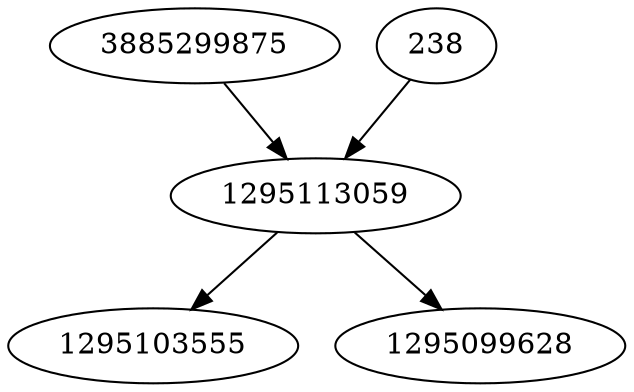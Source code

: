 strict digraph  {
1295113059;
1295103555;
3885299875;
1295099628;
238;
1295113059 -> 1295103555;
1295113059 -> 1295099628;
3885299875 -> 1295113059;
238 -> 1295113059;
}
